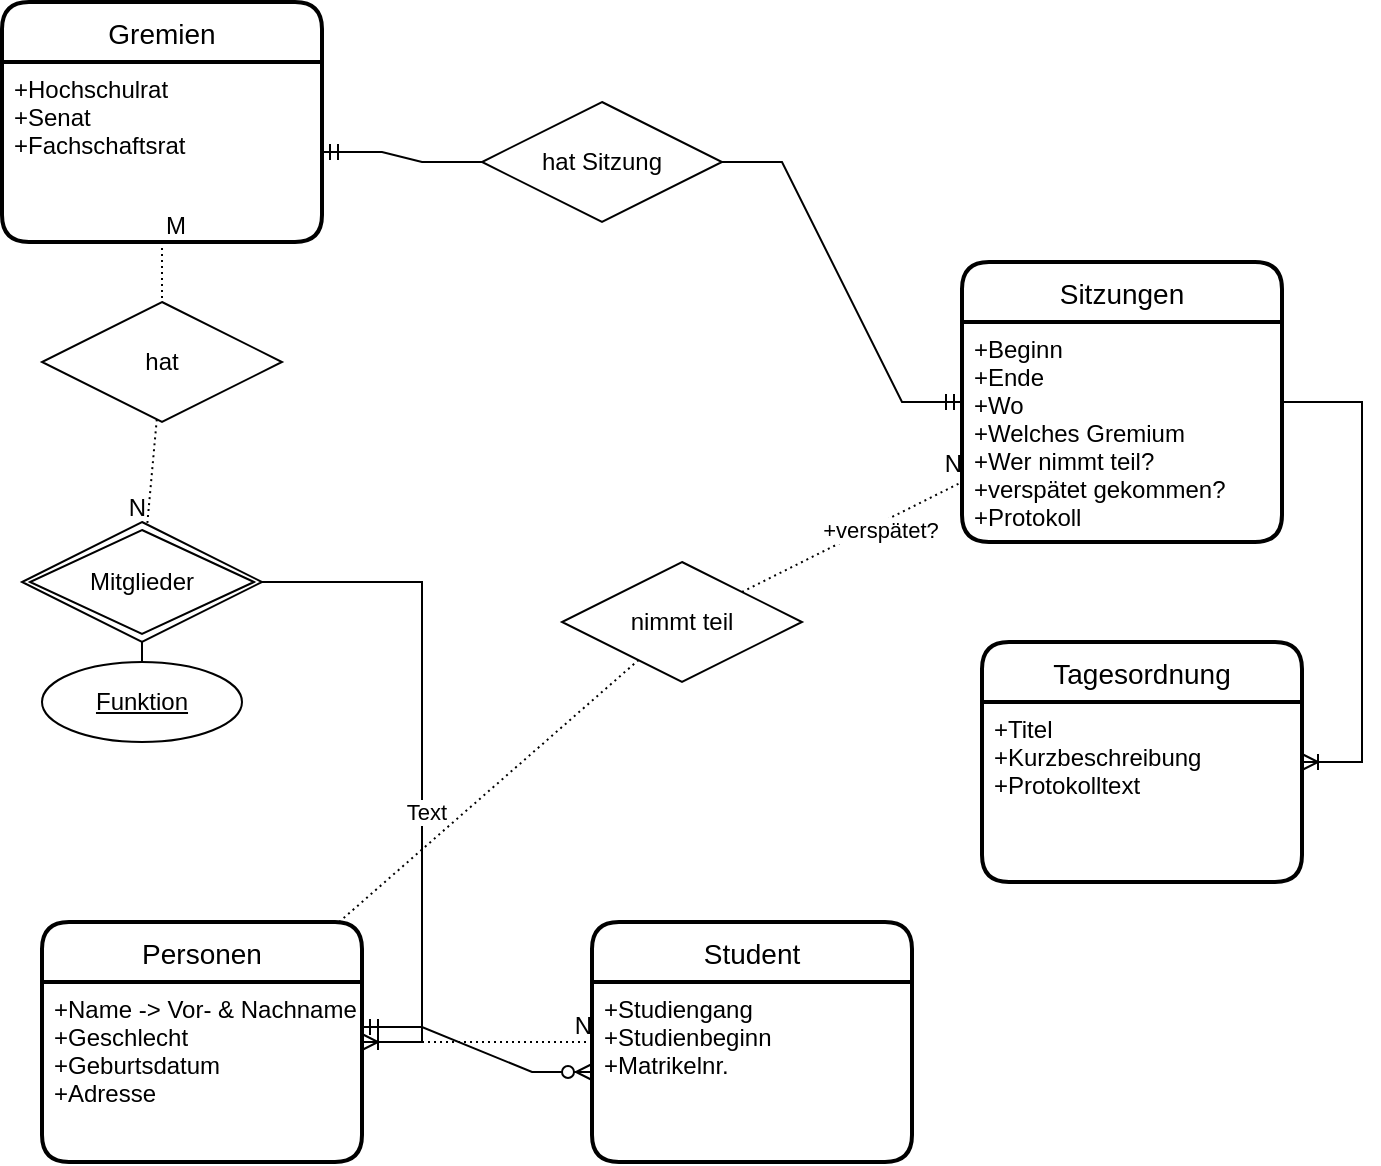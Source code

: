 <mxfile version="20.3.0" type="device"><diagram id="R2lEEEUBdFMjLlhIrx00" name="Page-1"><mxGraphModel dx="702" dy="857" grid="1" gridSize="10" guides="1" tooltips="1" connect="1" arrows="1" fold="1" page="1" pageScale="1" pageWidth="850" pageHeight="1100" math="0" shadow="0" extFonts="Permanent Marker^https://fonts.googleapis.com/css?family=Permanent+Marker"><root><mxCell id="0"/><mxCell id="1" parent="0"/><mxCell id="LXj7hcgUi3_8PAj1lEoH-1" value="Gremien" style="swimlane;childLayout=stackLayout;horizontal=1;startSize=30;horizontalStack=0;rounded=1;fontSize=14;fontStyle=0;strokeWidth=2;resizeParent=0;resizeLast=1;shadow=0;dashed=0;align=center;" vertex="1" parent="1"><mxGeometry x="50" y="180" width="160" height="120" as="geometry"/></mxCell><mxCell id="LXj7hcgUi3_8PAj1lEoH-2" value="+Hochschulrat&#10;+Senat&#10;+Fachschaftsrat" style="align=left;strokeColor=none;fillColor=none;spacingLeft=4;fontSize=12;verticalAlign=top;resizable=0;rotatable=0;part=1;" vertex="1" parent="LXj7hcgUi3_8PAj1lEoH-1"><mxGeometry y="30" width="160" height="90" as="geometry"/></mxCell><mxCell id="LXj7hcgUi3_8PAj1lEoH-6" value="Personen" style="swimlane;childLayout=stackLayout;horizontal=1;startSize=30;horizontalStack=0;rounded=1;fontSize=14;fontStyle=0;strokeWidth=2;resizeParent=0;resizeLast=1;shadow=0;dashed=0;align=center;" vertex="1" parent="1"><mxGeometry x="70" y="640" width="160" height="120" as="geometry"/></mxCell><mxCell id="LXj7hcgUi3_8PAj1lEoH-7" value="+Name -&gt; Vor- &amp; Nachname&#10;+Geschlecht&#10;+Geburtsdatum&#10;+Adresse" style="align=left;strokeColor=none;fillColor=none;spacingLeft=4;fontSize=12;verticalAlign=top;resizable=0;rotatable=0;part=1;" vertex="1" parent="LXj7hcgUi3_8PAj1lEoH-6"><mxGeometry y="30" width="160" height="90" as="geometry"/></mxCell><mxCell id="LXj7hcgUi3_8PAj1lEoH-8" value="Student" style="swimlane;childLayout=stackLayout;horizontal=1;startSize=30;horizontalStack=0;rounded=1;fontSize=14;fontStyle=0;strokeWidth=2;resizeParent=0;resizeLast=1;shadow=0;dashed=0;align=center;" vertex="1" parent="1"><mxGeometry x="345" y="640" width="160" height="120" as="geometry"/></mxCell><mxCell id="LXj7hcgUi3_8PAj1lEoH-9" value="+Studiengang&#10;+Studienbeginn&#10;+Matrikelnr." style="align=left;strokeColor=none;fillColor=none;spacingLeft=4;fontSize=12;verticalAlign=top;resizable=0;rotatable=0;part=1;" vertex="1" parent="LXj7hcgUi3_8PAj1lEoH-8"><mxGeometry y="30" width="160" height="90" as="geometry"/></mxCell><mxCell id="LXj7hcgUi3_8PAj1lEoH-10" value="" style="edgeStyle=entityRelationEdgeStyle;fontSize=12;html=1;endArrow=ERzeroToMany;startArrow=ERmandOne;rounded=0;exitX=1;exitY=0.25;exitDx=0;exitDy=0;" edge="1" parent="1" source="LXj7hcgUi3_8PAj1lEoH-7" target="LXj7hcgUi3_8PAj1lEoH-9"><mxGeometry width="100" height="100" relative="1" as="geometry"><mxPoint x="370" y="490" as="sourcePoint"/><mxPoint x="470" y="390" as="targetPoint"/></mxGeometry></mxCell><mxCell id="LXj7hcgUi3_8PAj1lEoH-11" value="" style="edgeStyle=entityRelationEdgeStyle;fontSize=12;html=1;endArrow=ERoneToMany;rounded=0;" edge="1" parent="1" source="LXj7hcgUi3_8PAj1lEoH-35" target="LXj7hcgUi3_8PAj1lEoH-6"><mxGeometry width="100" height="100" relative="1" as="geometry"><mxPoint x="370" y="490" as="sourcePoint"/><mxPoint x="470" y="390" as="targetPoint"/></mxGeometry></mxCell><mxCell id="LXj7hcgUi3_8PAj1lEoH-37" value="Text" style="edgeLabel;html=1;align=center;verticalAlign=middle;resizable=0;points=[];" vertex="1" connectable="0" parent="LXj7hcgUi3_8PAj1lEoH-11"><mxGeometry x="0.147" y="2" relative="1" as="geometry"><mxPoint as="offset"/></mxGeometry></mxCell><mxCell id="LXj7hcgUi3_8PAj1lEoH-12" value="Sitzungen" style="swimlane;childLayout=stackLayout;horizontal=1;startSize=30;horizontalStack=0;rounded=1;fontSize=14;fontStyle=0;strokeWidth=2;resizeParent=0;resizeLast=1;shadow=0;dashed=0;align=center;" vertex="1" parent="1"><mxGeometry x="530" y="310" width="160" height="140" as="geometry"/></mxCell><mxCell id="LXj7hcgUi3_8PAj1lEoH-13" value="+Beginn&#10;+Ende&#10;+Wo&#10;+Welches Gremium&#10;+Wer nimmt teil?&#10;+verspätet gekommen?&#10;+Protokoll" style="align=left;strokeColor=none;fillColor=none;spacingLeft=4;fontSize=12;verticalAlign=top;resizable=0;rotatable=0;part=1;" vertex="1" parent="LXj7hcgUi3_8PAj1lEoH-12"><mxGeometry y="30" width="160" height="110" as="geometry"/></mxCell><mxCell id="LXj7hcgUi3_8PAj1lEoH-14" value="" style="endArrow=none;html=1;rounded=0;dashed=1;dashPattern=1 2;startArrow=none;" edge="1" parent="1" source="LXj7hcgUi3_8PAj1lEoH-16" target="LXj7hcgUi3_8PAj1lEoH-12"><mxGeometry relative="1" as="geometry"><mxPoint x="340" y="440" as="sourcePoint"/><mxPoint x="500" y="440" as="targetPoint"/></mxGeometry></mxCell><mxCell id="LXj7hcgUi3_8PAj1lEoH-15" value="N" style="resizable=0;html=1;align=right;verticalAlign=bottom;" connectable="0" vertex="1" parent="LXj7hcgUi3_8PAj1lEoH-14"><mxGeometry x="1" relative="1" as="geometry"/></mxCell><mxCell id="LXj7hcgUi3_8PAj1lEoH-41" value="+verspätet?" style="edgeLabel;html=1;align=center;verticalAlign=middle;resizable=0;points=[];" vertex="1" connectable="0" parent="LXj7hcgUi3_8PAj1lEoH-14"><mxGeometry x="0.229" y="-3" relative="1" as="geometry"><mxPoint as="offset"/></mxGeometry></mxCell><mxCell id="LXj7hcgUi3_8PAj1lEoH-16" value="nimmt teil" style="shape=rhombus;perimeter=rhombusPerimeter;whiteSpace=wrap;html=1;align=center;" vertex="1" parent="1"><mxGeometry x="330" y="460" width="120" height="60" as="geometry"/></mxCell><mxCell id="LXj7hcgUi3_8PAj1lEoH-17" value="" style="endArrow=none;html=1;rounded=0;dashed=1;dashPattern=1 2;" edge="1" parent="1" source="LXj7hcgUi3_8PAj1lEoH-6" target="LXj7hcgUi3_8PAj1lEoH-16"><mxGeometry relative="1" as="geometry"><mxPoint x="220" y="520" as="sourcePoint"/><mxPoint x="440" y="410" as="targetPoint"/></mxGeometry></mxCell><mxCell id="LXj7hcgUi3_8PAj1lEoH-20" value="" style="edgeStyle=entityRelationEdgeStyle;fontSize=12;html=1;endArrow=ERmandOne;startArrow=none;rounded=0;" edge="1" parent="1" source="LXj7hcgUi3_8PAj1lEoH-19" target="LXj7hcgUi3_8PAj1lEoH-12"><mxGeometry width="100" height="100" relative="1" as="geometry"><mxPoint x="370" y="490" as="sourcePoint"/><mxPoint x="470" y="390" as="targetPoint"/></mxGeometry></mxCell><mxCell id="LXj7hcgUi3_8PAj1lEoH-19" value="hat Sitzung" style="shape=rhombus;perimeter=rhombusPerimeter;whiteSpace=wrap;html=1;align=center;" vertex="1" parent="1"><mxGeometry x="290" y="230" width="120" height="60" as="geometry"/></mxCell><mxCell id="LXj7hcgUi3_8PAj1lEoH-21" value="" style="edgeStyle=entityRelationEdgeStyle;fontSize=12;html=1;endArrow=none;startArrow=ERmandOne;rounded=0;" edge="1" parent="1" source="LXj7hcgUi3_8PAj1lEoH-2" target="LXj7hcgUi3_8PAj1lEoH-19"><mxGeometry width="100" height="100" relative="1" as="geometry"><mxPoint x="210" y="415" as="sourcePoint"/><mxPoint x="440" y="370" as="targetPoint"/></mxGeometry></mxCell><mxCell id="LXj7hcgUi3_8PAj1lEoH-25" value="" style="endArrow=none;html=1;rounded=0;dashed=1;dashPattern=1 2;startArrow=none;" edge="1" parent="1" source="LXj7hcgUi3_8PAj1lEoH-22" target="LXj7hcgUi3_8PAj1lEoH-35"><mxGeometry relative="1" as="geometry"><mxPoint x="340" y="440" as="sourcePoint"/><mxPoint x="130" y="440" as="targetPoint"/></mxGeometry></mxCell><mxCell id="LXj7hcgUi3_8PAj1lEoH-27" value="N" style="resizable=0;html=1;align=right;verticalAlign=bottom;" connectable="0" vertex="1" parent="LXj7hcgUi3_8PAj1lEoH-25"><mxGeometry x="1" relative="1" as="geometry"/></mxCell><mxCell id="LXj7hcgUi3_8PAj1lEoH-22" value="hat" style="shape=rhombus;perimeter=rhombusPerimeter;whiteSpace=wrap;html=1;align=center;" vertex="1" parent="1"><mxGeometry x="70" y="330" width="120" height="60" as="geometry"/></mxCell><mxCell id="LXj7hcgUi3_8PAj1lEoH-28" value="" style="endArrow=none;html=1;rounded=0;dashed=1;dashPattern=1 2;" edge="1" parent="1" source="LXj7hcgUi3_8PAj1lEoH-2" target="LXj7hcgUi3_8PAj1lEoH-22"><mxGeometry relative="1" as="geometry"><mxPoint x="130" y="300" as="sourcePoint"/><mxPoint x="130" y="440" as="targetPoint"/></mxGeometry></mxCell><mxCell id="LXj7hcgUi3_8PAj1lEoH-29" value="M" style="resizable=0;html=1;align=left;verticalAlign=bottom;" connectable="0" vertex="1" parent="LXj7hcgUi3_8PAj1lEoH-28"><mxGeometry x="-1" relative="1" as="geometry"/></mxCell><mxCell id="LXj7hcgUi3_8PAj1lEoH-31" value="" style="endArrow=none;html=1;rounded=0;dashed=1;dashPattern=1 2;" edge="1" parent="1" source="LXj7hcgUi3_8PAj1lEoH-6" target="LXj7hcgUi3_8PAj1lEoH-8"><mxGeometry relative="1" as="geometry"><mxPoint x="340" y="440" as="sourcePoint"/><mxPoint x="500" y="440" as="targetPoint"/></mxGeometry></mxCell><mxCell id="LXj7hcgUi3_8PAj1lEoH-32" value="N" style="resizable=0;html=1;align=right;verticalAlign=bottom;" connectable="0" vertex="1" parent="LXj7hcgUi3_8PAj1lEoH-31"><mxGeometry x="1" relative="1" as="geometry"/></mxCell><mxCell id="LXj7hcgUi3_8PAj1lEoH-34" value="Funktion" style="ellipse;whiteSpace=wrap;html=1;align=center;fontStyle=4;" vertex="1" parent="1"><mxGeometry x="70" y="510" width="100" height="40" as="geometry"/></mxCell><mxCell id="LXj7hcgUi3_8PAj1lEoH-35" value="Mitglieder" style="shape=rhombus;double=1;perimeter=rhombusPerimeter;whiteSpace=wrap;html=1;align=center;" vertex="1" parent="1"><mxGeometry x="60" y="440" width="120" height="60" as="geometry"/></mxCell><mxCell id="LXj7hcgUi3_8PAj1lEoH-36" value="" style="endArrow=none;html=1;rounded=0;" edge="1" parent="1" source="LXj7hcgUi3_8PAj1lEoH-35" target="LXj7hcgUi3_8PAj1lEoH-34"><mxGeometry relative="1" as="geometry"><mxPoint x="340" y="440" as="sourcePoint"/><mxPoint x="500" y="440" as="targetPoint"/></mxGeometry></mxCell><mxCell id="LXj7hcgUi3_8PAj1lEoH-42" value="Tagesordnung" style="swimlane;childLayout=stackLayout;horizontal=1;startSize=30;horizontalStack=0;rounded=1;fontSize=14;fontStyle=0;strokeWidth=2;resizeParent=0;resizeLast=1;shadow=0;dashed=0;align=center;" vertex="1" parent="1"><mxGeometry x="540" y="500" width="160" height="120" as="geometry"/></mxCell><mxCell id="LXj7hcgUi3_8PAj1lEoH-43" value="+Titel&#10;+Kurzbeschreibung&#10;+Protokolltext" style="align=left;strokeColor=none;fillColor=none;spacingLeft=4;fontSize=12;verticalAlign=top;resizable=0;rotatable=0;part=1;" vertex="1" parent="LXj7hcgUi3_8PAj1lEoH-42"><mxGeometry y="30" width="160" height="90" as="geometry"/></mxCell><mxCell id="LXj7hcgUi3_8PAj1lEoH-44" value="" style="edgeStyle=entityRelationEdgeStyle;fontSize=12;html=1;endArrow=ERoneToMany;rounded=0;" edge="1" parent="1" source="LXj7hcgUi3_8PAj1lEoH-12" target="LXj7hcgUi3_8PAj1lEoH-42"><mxGeometry width="100" height="100" relative="1" as="geometry"><mxPoint x="370" y="490" as="sourcePoint"/><mxPoint x="470" y="390" as="targetPoint"/></mxGeometry></mxCell></root></mxGraphModel></diagram></mxfile>